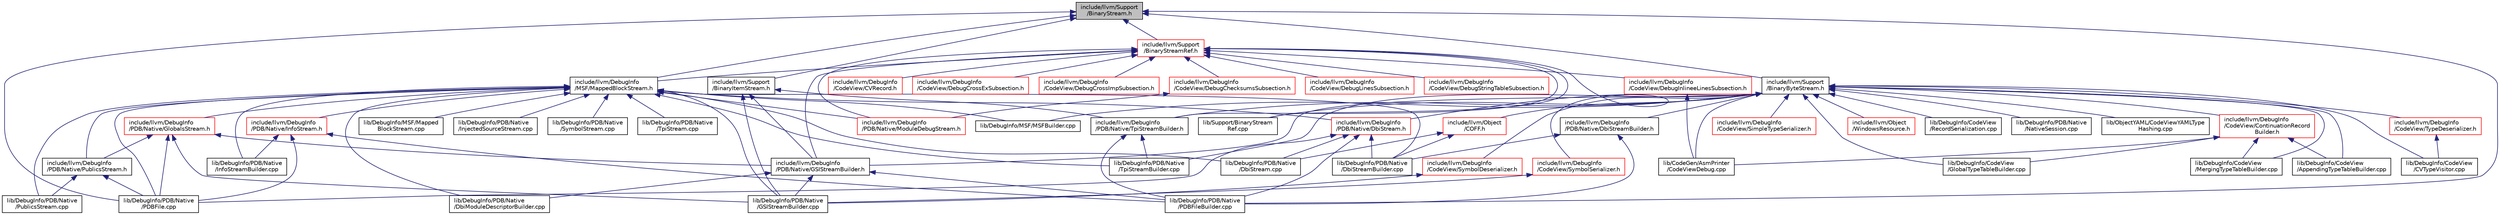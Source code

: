 digraph "include/llvm/Support/BinaryStream.h"
{
 // LATEX_PDF_SIZE
  bgcolor="transparent";
  edge [fontname="Helvetica",fontsize="10",labelfontname="Helvetica",labelfontsize="10"];
  node [fontname="Helvetica",fontsize="10",shape="box"];
  Node1 [label="include/llvm/Support\l/BinaryStream.h",height=0.2,width=0.4,color="black", fillcolor="grey75", style="filled", fontcolor="black",tooltip=" "];
  Node1 -> Node2 [dir="back",color="midnightblue",fontsize="10",style="solid",fontname="Helvetica"];
  Node2 [label="include/llvm/DebugInfo\l/MSF/MappedBlockStream.h",height=0.2,width=0.4,color="black",URL="$MappedBlockStream_8h.html",tooltip=" "];
  Node2 -> Node3 [dir="back",color="midnightblue",fontsize="10",style="solid",fontname="Helvetica"];
  Node3 [label="include/llvm/DebugInfo\l/PDB/Native/DbiStream.h",height=0.2,width=0.4,color="red",URL="$DbiStream_8h.html",tooltip=" "];
  Node3 -> Node4 [dir="back",color="midnightblue",fontsize="10",style="solid",fontname="Helvetica"];
  Node4 [label="lib/DebugInfo/PDB/Native\l/DbiStream.cpp",height=0.2,width=0.4,color="black",URL="$DbiStream_8cpp.html",tooltip=" "];
  Node3 -> Node5 [dir="back",color="midnightblue",fontsize="10",style="solid",fontname="Helvetica"];
  Node5 [label="lib/DebugInfo/PDB/Native\l/DbiStreamBuilder.cpp",height=0.2,width=0.4,color="black",URL="$DbiStreamBuilder_8cpp.html",tooltip=" "];
  Node3 -> Node7 [dir="back",color="midnightblue",fontsize="10",style="solid",fontname="Helvetica"];
  Node7 [label="lib/DebugInfo/PDB/Native\l/PDBFile.cpp",height=0.2,width=0.4,color="black",URL="$PDBFile_8cpp.html",tooltip=" "];
  Node3 -> Node8 [dir="back",color="midnightblue",fontsize="10",style="solid",fontname="Helvetica"];
  Node8 [label="lib/DebugInfo/PDB/Native\l/PDBFileBuilder.cpp",height=0.2,width=0.4,color="black",URL="$PDBFileBuilder_8cpp.html",tooltip=" "];
  Node2 -> Node10 [dir="back",color="midnightblue",fontsize="10",style="solid",fontname="Helvetica"];
  Node10 [label="include/llvm/DebugInfo\l/PDB/Native/GlobalsStream.h",height=0.2,width=0.4,color="red",URL="$GlobalsStream_8h.html",tooltip=" "];
  Node10 -> Node11 [dir="back",color="midnightblue",fontsize="10",style="solid",fontname="Helvetica"];
  Node11 [label="include/llvm/DebugInfo\l/PDB/Native/GSIStreamBuilder.h",height=0.2,width=0.4,color="black",URL="$GSIStreamBuilder_8h.html",tooltip=" "];
  Node11 -> Node12 [dir="back",color="midnightblue",fontsize="10",style="solid",fontname="Helvetica"];
  Node12 [label="lib/DebugInfo/PDB/Native\l/DbiModuleDescriptorBuilder.cpp",height=0.2,width=0.4,color="black",URL="$DbiModuleDescriptorBuilder_8cpp.html",tooltip=" "];
  Node11 -> Node13 [dir="back",color="midnightblue",fontsize="10",style="solid",fontname="Helvetica"];
  Node13 [label="lib/DebugInfo/PDB/Native\l/GSIStreamBuilder.cpp",height=0.2,width=0.4,color="black",URL="$GSIStreamBuilder_8cpp.html",tooltip=" "];
  Node11 -> Node8 [dir="back",color="midnightblue",fontsize="10",style="solid",fontname="Helvetica"];
  Node10 -> Node14 [dir="back",color="midnightblue",fontsize="10",style="solid",fontname="Helvetica"];
  Node14 [label="include/llvm/DebugInfo\l/PDB/Native/PublicsStream.h",height=0.2,width=0.4,color="black",URL="$PublicsStream_8h.html",tooltip=" "];
  Node14 -> Node7 [dir="back",color="midnightblue",fontsize="10",style="solid",fontname="Helvetica"];
  Node14 -> Node15 [dir="back",color="midnightblue",fontsize="10",style="solid",fontname="Helvetica"];
  Node15 [label="lib/DebugInfo/PDB/Native\l/PublicsStream.cpp",height=0.2,width=0.4,color="black",URL="$PublicsStream_8cpp.html",tooltip=" "];
  Node10 -> Node13 [dir="back",color="midnightblue",fontsize="10",style="solid",fontname="Helvetica"];
  Node10 -> Node7 [dir="back",color="midnightblue",fontsize="10",style="solid",fontname="Helvetica"];
  Node2 -> Node18 [dir="back",color="midnightblue",fontsize="10",style="solid",fontname="Helvetica"];
  Node18 [label="include/llvm/DebugInfo\l/PDB/Native/InfoStream.h",height=0.2,width=0.4,color="red",URL="$InfoStream_8h.html",tooltip=" "];
  Node18 -> Node20 [dir="back",color="midnightblue",fontsize="10",style="solid",fontname="Helvetica"];
  Node20 [label="lib/DebugInfo/PDB/Native\l/InfoStreamBuilder.cpp",height=0.2,width=0.4,color="black",URL="$InfoStreamBuilder_8cpp.html",tooltip=" "];
  Node18 -> Node7 [dir="back",color="midnightblue",fontsize="10",style="solid",fontname="Helvetica"];
  Node18 -> Node8 [dir="back",color="midnightblue",fontsize="10",style="solid",fontname="Helvetica"];
  Node2 -> Node22 [dir="back",color="midnightblue",fontsize="10",style="solid",fontname="Helvetica"];
  Node22 [label="include/llvm/DebugInfo\l/PDB/Native/ModuleDebugStream.h",height=0.2,width=0.4,color="red",URL="$ModuleDebugStream_8h.html",tooltip=" "];
  Node2 -> Node14 [dir="back",color="midnightblue",fontsize="10",style="solid",fontname="Helvetica"];
  Node2 -> Node24 [dir="back",color="midnightblue",fontsize="10",style="solid",fontname="Helvetica"];
  Node24 [label="lib/DebugInfo/MSF/MSFBuilder.cpp",height=0.2,width=0.4,color="black",URL="$MSFBuilder_8cpp.html",tooltip=" "];
  Node2 -> Node25 [dir="back",color="midnightblue",fontsize="10",style="solid",fontname="Helvetica"];
  Node25 [label="lib/DebugInfo/MSF/Mapped\lBlockStream.cpp",height=0.2,width=0.4,color="black",URL="$MappedBlockStream_8cpp.html",tooltip=" "];
  Node2 -> Node12 [dir="back",color="midnightblue",fontsize="10",style="solid",fontname="Helvetica"];
  Node2 -> Node4 [dir="back",color="midnightblue",fontsize="10",style="solid",fontname="Helvetica"];
  Node2 -> Node5 [dir="back",color="midnightblue",fontsize="10",style="solid",fontname="Helvetica"];
  Node2 -> Node13 [dir="back",color="midnightblue",fontsize="10",style="solid",fontname="Helvetica"];
  Node2 -> Node20 [dir="back",color="midnightblue",fontsize="10",style="solid",fontname="Helvetica"];
  Node2 -> Node26 [dir="back",color="midnightblue",fontsize="10",style="solid",fontname="Helvetica"];
  Node26 [label="lib/DebugInfo/PDB/Native\l/InjectedSourceStream.cpp",height=0.2,width=0.4,color="black",URL="$InjectedSourceStream_8cpp.html",tooltip=" "];
  Node2 -> Node7 [dir="back",color="midnightblue",fontsize="10",style="solid",fontname="Helvetica"];
  Node2 -> Node15 [dir="back",color="midnightblue",fontsize="10",style="solid",fontname="Helvetica"];
  Node2 -> Node27 [dir="back",color="midnightblue",fontsize="10",style="solid",fontname="Helvetica"];
  Node27 [label="lib/DebugInfo/PDB/Native\l/SymbolStream.cpp",height=0.2,width=0.4,color="black",URL="$SymbolStream_8cpp.html",tooltip=" "];
  Node2 -> Node28 [dir="back",color="midnightblue",fontsize="10",style="solid",fontname="Helvetica"];
  Node28 [label="lib/DebugInfo/PDB/Native\l/TpiStream.cpp",height=0.2,width=0.4,color="black",URL="$TpiStream_8cpp.html",tooltip=" "];
  Node2 -> Node29 [dir="back",color="midnightblue",fontsize="10",style="solid",fontname="Helvetica"];
  Node29 [label="lib/DebugInfo/PDB/Native\l/TpiStreamBuilder.cpp",height=0.2,width=0.4,color="black",URL="$TpiStreamBuilder_8cpp.html",tooltip=" "];
  Node1 -> Node30 [dir="back",color="midnightblue",fontsize="10",style="solid",fontname="Helvetica"];
  Node30 [label="include/llvm/Support\l/BinaryByteStream.h",height=0.2,width=0.4,color="black",URL="$BinaryByteStream_8h.html",tooltip=" "];
  Node30 -> Node31 [dir="back",color="midnightblue",fontsize="10",style="solid",fontname="Helvetica"];
  Node31 [label="include/llvm/DebugInfo\l/CodeView/ContinuationRecord\lBuilder.h",height=0.2,width=0.4,color="red",URL="$ContinuationRecordBuilder_8h.html",tooltip=" "];
  Node31 -> Node32 [dir="back",color="midnightblue",fontsize="10",style="solid",fontname="Helvetica"];
  Node32 [label="lib/CodeGen/AsmPrinter\l/CodeViewDebug.cpp",height=0.2,width=0.4,color="black",URL="$CodeViewDebug_8cpp.html",tooltip=" "];
  Node31 -> Node33 [dir="back",color="midnightblue",fontsize="10",style="solid",fontname="Helvetica"];
  Node33 [label="lib/DebugInfo/CodeView\l/AppendingTypeTableBuilder.cpp",height=0.2,width=0.4,color="black",URL="$AppendingTypeTableBuilder_8cpp.html",tooltip=" "];
  Node31 -> Node35 [dir="back",color="midnightblue",fontsize="10",style="solid",fontname="Helvetica"];
  Node35 [label="lib/DebugInfo/CodeView\l/GlobalTypeTableBuilder.cpp",height=0.2,width=0.4,color="black",URL="$GlobalTypeTableBuilder_8cpp.html",tooltip=" "];
  Node31 -> Node36 [dir="back",color="midnightblue",fontsize="10",style="solid",fontname="Helvetica"];
  Node36 [label="lib/DebugInfo/CodeView\l/MergingTypeTableBuilder.cpp",height=0.2,width=0.4,color="black",URL="$MergingTypeTableBuilder_8cpp.html",tooltip=" "];
  Node30 -> Node38 [dir="back",color="midnightblue",fontsize="10",style="solid",fontname="Helvetica"];
  Node38 [label="include/llvm/DebugInfo\l/CodeView/SimpleTypeSerializer.h",height=0.2,width=0.4,color="red",URL="$SimpleTypeSerializer_8h.html",tooltip=" "];
  Node30 -> Node46 [dir="back",color="midnightblue",fontsize="10",style="solid",fontname="Helvetica"];
  Node46 [label="include/llvm/DebugInfo\l/CodeView/SymbolDeserializer.h",height=0.2,width=0.4,color="red",URL="$SymbolDeserializer_8h.html",tooltip=" "];
  Node46 -> Node13 [dir="back",color="midnightblue",fontsize="10",style="solid",fontname="Helvetica"];
  Node30 -> Node50 [dir="back",color="midnightblue",fontsize="10",style="solid",fontname="Helvetica"];
  Node50 [label="include/llvm/DebugInfo\l/CodeView/SymbolSerializer.h",height=0.2,width=0.4,color="red",URL="$SymbolSerializer_8h.html",tooltip=" "];
  Node50 -> Node13 [dir="back",color="midnightblue",fontsize="10",style="solid",fontname="Helvetica"];
  Node30 -> Node52 [dir="back",color="midnightblue",fontsize="10",style="solid",fontname="Helvetica"];
  Node52 [label="include/llvm/DebugInfo\l/CodeView/TypeDeserializer.h",height=0.2,width=0.4,color="red",URL="$TypeDeserializer_8h.html",tooltip=" "];
  Node52 -> Node77 [dir="back",color="midnightblue",fontsize="10",style="solid",fontname="Helvetica"];
  Node77 [label="lib/DebugInfo/CodeView\l/CVTypeVisitor.cpp",height=0.2,width=0.4,color="black",URL="$CVTypeVisitor_8cpp.html",tooltip=" "];
  Node30 -> Node80 [dir="back",color="midnightblue",fontsize="10",style="solid",fontname="Helvetica"];
  Node80 [label="include/llvm/DebugInfo\l/PDB/Native/DbiStreamBuilder.h",height=0.2,width=0.4,color="black",URL="$DbiStreamBuilder_8h.html",tooltip=" "];
  Node80 -> Node5 [dir="back",color="midnightblue",fontsize="10",style="solid",fontname="Helvetica"];
  Node80 -> Node8 [dir="back",color="midnightblue",fontsize="10",style="solid",fontname="Helvetica"];
  Node30 -> Node11 [dir="back",color="midnightblue",fontsize="10",style="solid",fontname="Helvetica"];
  Node30 -> Node81 [dir="back",color="midnightblue",fontsize="10",style="solid",fontname="Helvetica"];
  Node81 [label="include/llvm/DebugInfo\l/PDB/Native/TpiStreamBuilder.h",height=0.2,width=0.4,color="black",URL="$TpiStreamBuilder_8h.html",tooltip=" "];
  Node81 -> Node8 [dir="back",color="midnightblue",fontsize="10",style="solid",fontname="Helvetica"];
  Node81 -> Node29 [dir="back",color="midnightblue",fontsize="10",style="solid",fontname="Helvetica"];
  Node30 -> Node82 [dir="back",color="midnightblue",fontsize="10",style="solid",fontname="Helvetica"];
  Node82 [label="include/llvm/Object\l/COFF.h",height=0.2,width=0.4,color="red",URL="$Object_2COFF_8h.html",tooltip=" "];
  Node82 -> Node4 [dir="back",color="midnightblue",fontsize="10",style="solid",fontname="Helvetica"];
  Node82 -> Node5 [dir="back",color="midnightblue",fontsize="10",style="solid",fontname="Helvetica"];
  Node30 -> Node136 [dir="back",color="midnightblue",fontsize="10",style="solid",fontname="Helvetica"];
  Node136 [label="include/llvm/Object\l/WindowsResource.h",height=0.2,width=0.4,color="red",URL="$WindowsResource_8h.html",tooltip=" "];
  Node30 -> Node32 [dir="back",color="midnightblue",fontsize="10",style="solid",fontname="Helvetica"];
  Node30 -> Node33 [dir="back",color="midnightblue",fontsize="10",style="solid",fontname="Helvetica"];
  Node30 -> Node77 [dir="back",color="midnightblue",fontsize="10",style="solid",fontname="Helvetica"];
  Node30 -> Node35 [dir="back",color="midnightblue",fontsize="10",style="solid",fontname="Helvetica"];
  Node30 -> Node36 [dir="back",color="midnightblue",fontsize="10",style="solid",fontname="Helvetica"];
  Node30 -> Node138 [dir="back",color="midnightblue",fontsize="10",style="solid",fontname="Helvetica"];
  Node138 [label="lib/DebugInfo/CodeView\l/RecordSerialization.cpp",height=0.2,width=0.4,color="black",URL="$RecordSerialization_8cpp.html",tooltip=" "];
  Node30 -> Node24 [dir="back",color="midnightblue",fontsize="10",style="solid",fontname="Helvetica"];
  Node30 -> Node57 [dir="back",color="midnightblue",fontsize="10",style="solid",fontname="Helvetica"];
  Node57 [label="lib/DebugInfo/PDB/Native\l/NativeSession.cpp",height=0.2,width=0.4,color="black",URL="$NativeSession_8cpp.html",tooltip=" "];
  Node30 -> Node29 [dir="back",color="midnightblue",fontsize="10",style="solid",fontname="Helvetica"];
  Node30 -> Node139 [dir="back",color="midnightblue",fontsize="10",style="solid",fontname="Helvetica"];
  Node139 [label="lib/ObjectYAML/CodeViewYAMLType\lHashing.cpp",height=0.2,width=0.4,color="black",URL="$CodeViewYAMLTypeHashing_8cpp.html",tooltip=" "];
  Node30 -> Node140 [dir="back",color="midnightblue",fontsize="10",style="solid",fontname="Helvetica"];
  Node140 [label="lib/Support/BinaryStream\lRef.cpp",height=0.2,width=0.4,color="black",URL="$BinaryStreamRef_8cpp.html",tooltip=" "];
  Node1 -> Node141 [dir="back",color="midnightblue",fontsize="10",style="solid",fontname="Helvetica"];
  Node141 [label="include/llvm/Support\l/BinaryItemStream.h",height=0.2,width=0.4,color="black",URL="$BinaryItemStream_8h.html",tooltip=" "];
  Node141 -> Node11 [dir="back",color="midnightblue",fontsize="10",style="solid",fontname="Helvetica"];
  Node141 -> Node81 [dir="back",color="midnightblue",fontsize="10",style="solid",fontname="Helvetica"];
  Node141 -> Node13 [dir="back",color="midnightblue",fontsize="10",style="solid",fontname="Helvetica"];
  Node1 -> Node142 [dir="back",color="midnightblue",fontsize="10",style="solid",fontname="Helvetica"];
  Node142 [label="include/llvm/Support\l/BinaryStreamRef.h",height=0.2,width=0.4,color="red",URL="$BinaryStreamRef_8h.html",tooltip=" "];
  Node142 -> Node143 [dir="back",color="midnightblue",fontsize="10",style="solid",fontname="Helvetica"];
  Node143 [label="include/llvm/DebugInfo\l/CodeView/CVRecord.h",height=0.2,width=0.4,color="red",URL="$CVRecord_8h.html",tooltip=" "];
  Node142 -> Node322 [dir="back",color="midnightblue",fontsize="10",style="solid",fontname="Helvetica"];
  Node322 [label="include/llvm/DebugInfo\l/CodeView/DebugChecksumsSubsection.h",height=0.2,width=0.4,color="red",URL="$DebugChecksumsSubsection_8h.html",tooltip=" "];
  Node322 -> Node22 [dir="back",color="midnightblue",fontsize="10",style="solid",fontname="Helvetica"];
  Node142 -> Node329 [dir="back",color="midnightblue",fontsize="10",style="solid",fontname="Helvetica"];
  Node329 [label="include/llvm/DebugInfo\l/CodeView/DebugCrossExSubsection.h",height=0.2,width=0.4,color="red",URL="$DebugCrossExSubsection_8h.html",tooltip=" "];
  Node142 -> Node331 [dir="back",color="midnightblue",fontsize="10",style="solid",fontname="Helvetica"];
  Node331 [label="include/llvm/DebugInfo\l/CodeView/DebugCrossImpSubsection.h",height=0.2,width=0.4,color="red",URL="$DebugCrossImpSubsection_8h.html",tooltip=" "];
  Node142 -> Node333 [dir="back",color="midnightblue",fontsize="10",style="solid",fontname="Helvetica"];
  Node333 [label="include/llvm/DebugInfo\l/CodeView/DebugInlineeLinesSubsection.h",height=0.2,width=0.4,color="red",URL="$DebugInlineeLinesSubsection_8h.html",tooltip=" "];
  Node333 -> Node32 [dir="back",color="midnightblue",fontsize="10",style="solid",fontname="Helvetica"];
  Node142 -> Node334 [dir="back",color="midnightblue",fontsize="10",style="solid",fontname="Helvetica"];
  Node334 [label="include/llvm/DebugInfo\l/CodeView/DebugLinesSubsection.h",height=0.2,width=0.4,color="red",URL="$DebugLinesSubsection_8h.html",tooltip=" "];
  Node142 -> Node335 [dir="back",color="midnightblue",fontsize="10",style="solid",fontname="Helvetica"];
  Node335 [label="include/llvm/DebugInfo\l/CodeView/DebugStringTableSubsection.h",height=0.2,width=0.4,color="red",URL="$DebugStringTableSubsection_8h.html",tooltip=" "];
  Node142 -> Node2 [dir="back",color="midnightblue",fontsize="10",style="solid",fontname="Helvetica"];
  Node142 -> Node3 [dir="back",color="midnightblue",fontsize="10",style="solid",fontname="Helvetica"];
  Node142 -> Node11 [dir="back",color="midnightblue",fontsize="10",style="solid",fontname="Helvetica"];
  Node142 -> Node22 [dir="back",color="midnightblue",fontsize="10",style="solid",fontname="Helvetica"];
  Node142 -> Node81 [dir="back",color="midnightblue",fontsize="10",style="solid",fontname="Helvetica"];
  Node142 -> Node140 [dir="back",color="midnightblue",fontsize="10",style="solid",fontname="Helvetica"];
  Node1 -> Node7 [dir="back",color="midnightblue",fontsize="10",style="solid",fontname="Helvetica"];
  Node1 -> Node8 [dir="back",color="midnightblue",fontsize="10",style="solid",fontname="Helvetica"];
}
